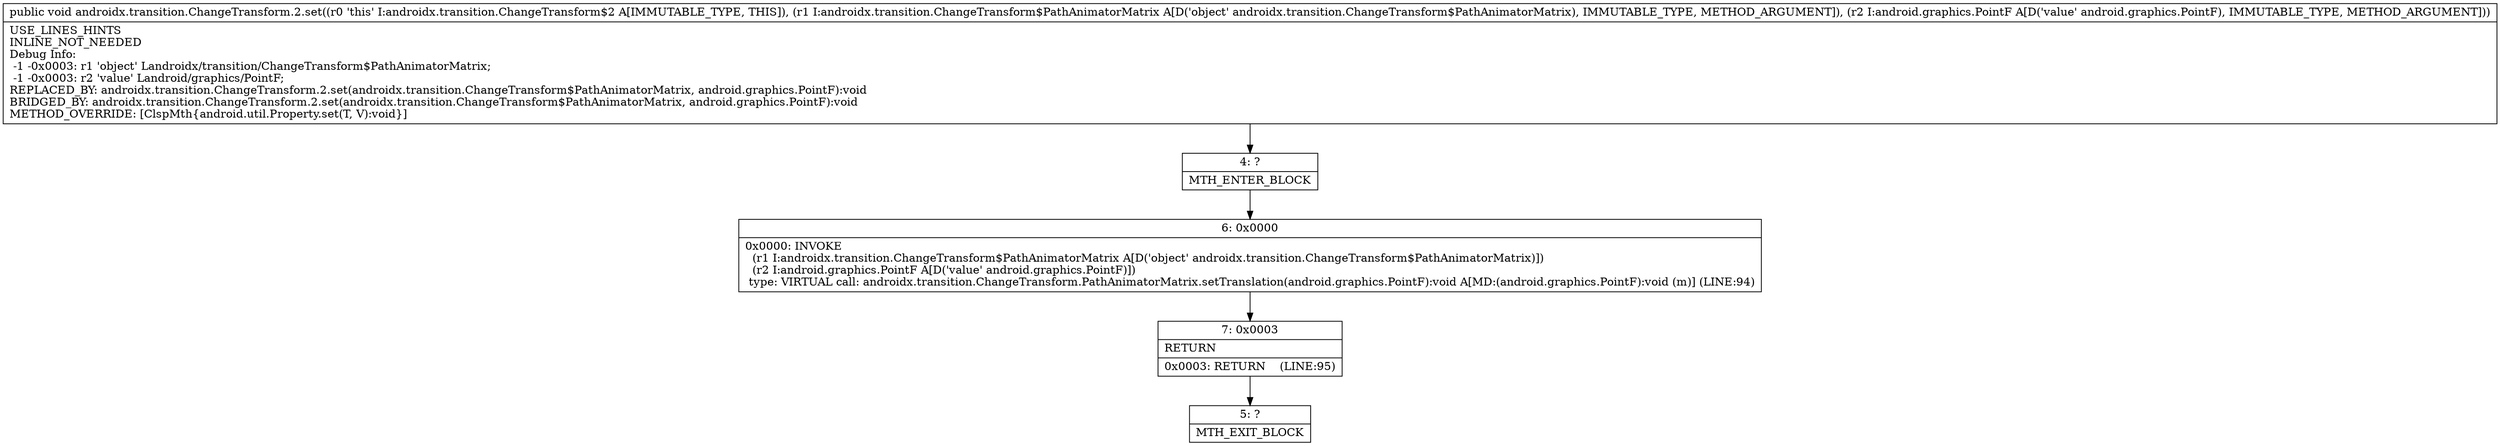 digraph "CFG forandroidx.transition.ChangeTransform.2.set(Landroidx\/transition\/ChangeTransform$PathAnimatorMatrix;Landroid\/graphics\/PointF;)V" {
Node_4 [shape=record,label="{4\:\ ?|MTH_ENTER_BLOCK\l}"];
Node_6 [shape=record,label="{6\:\ 0x0000|0x0000: INVOKE  \l  (r1 I:androidx.transition.ChangeTransform$PathAnimatorMatrix A[D('object' androidx.transition.ChangeTransform$PathAnimatorMatrix)])\l  (r2 I:android.graphics.PointF A[D('value' android.graphics.PointF)])\l type: VIRTUAL call: androidx.transition.ChangeTransform.PathAnimatorMatrix.setTranslation(android.graphics.PointF):void A[MD:(android.graphics.PointF):void (m)] (LINE:94)\l}"];
Node_7 [shape=record,label="{7\:\ 0x0003|RETURN\l|0x0003: RETURN    (LINE:95)\l}"];
Node_5 [shape=record,label="{5\:\ ?|MTH_EXIT_BLOCK\l}"];
MethodNode[shape=record,label="{public void androidx.transition.ChangeTransform.2.set((r0 'this' I:androidx.transition.ChangeTransform$2 A[IMMUTABLE_TYPE, THIS]), (r1 I:androidx.transition.ChangeTransform$PathAnimatorMatrix A[D('object' androidx.transition.ChangeTransform$PathAnimatorMatrix), IMMUTABLE_TYPE, METHOD_ARGUMENT]), (r2 I:android.graphics.PointF A[D('value' android.graphics.PointF), IMMUTABLE_TYPE, METHOD_ARGUMENT]))  | USE_LINES_HINTS\lINLINE_NOT_NEEDED\lDebug Info:\l  \-1 \-0x0003: r1 'object' Landroidx\/transition\/ChangeTransform$PathAnimatorMatrix;\l  \-1 \-0x0003: r2 'value' Landroid\/graphics\/PointF;\lREPLACED_BY: androidx.transition.ChangeTransform.2.set(androidx.transition.ChangeTransform$PathAnimatorMatrix, android.graphics.PointF):void\lBRIDGED_BY: androidx.transition.ChangeTransform.2.set(androidx.transition.ChangeTransform$PathAnimatorMatrix, android.graphics.PointF):void\lMETHOD_OVERRIDE: [ClspMth\{android.util.Property.set(T, V):void\}]\l}"];
MethodNode -> Node_4;Node_4 -> Node_6;
Node_6 -> Node_7;
Node_7 -> Node_5;
}

